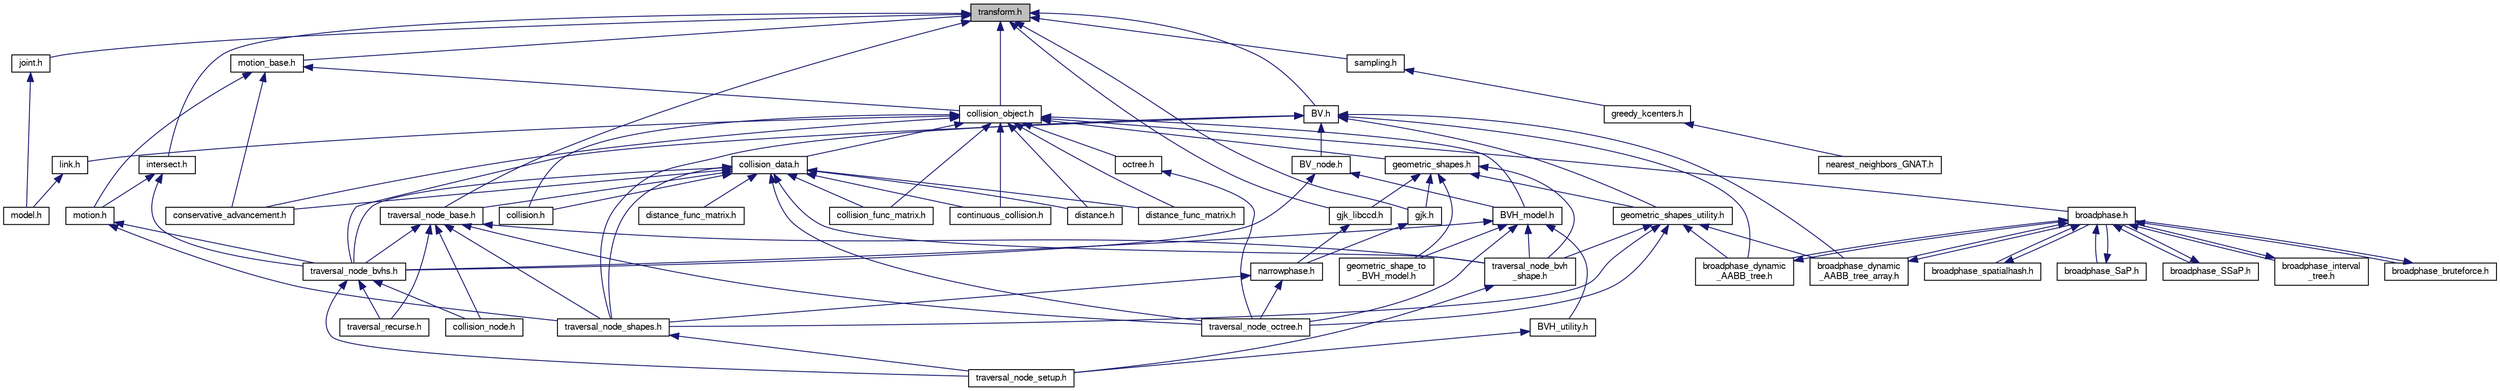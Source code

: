 digraph "transform.h"
{
  edge [fontname="FreeSans",fontsize="10",labelfontname="FreeSans",labelfontsize="10"];
  node [fontname="FreeSans",fontsize="10",shape=record];
  Node1 [label="transform.h",height=0.2,width=0.4,color="black", fillcolor="grey75", style="filled" fontcolor="black"];
  Node1 -> Node2 [dir="back",color="midnightblue",fontsize="10",style="solid",fontname="FreeSans"];
  Node2 [label="joint.h",height=0.2,width=0.4,color="black", fillcolor="white", style="filled",URL="$a00277.html"];
  Node2 -> Node3 [dir="back",color="midnightblue",fontsize="10",style="solid",fontname="FreeSans"];
  Node3 [label="model.h",height=0.2,width=0.4,color="black", fillcolor="white", style="filled",URL="$a00286.html"];
  Node1 -> Node4 [dir="back",color="midnightblue",fontsize="10",style="solid",fontname="FreeSans"];
  Node4 [label="collision_object.h",height=0.2,width=0.4,color="black", fillcolor="white", style="filled",URL="$a00249.html"];
  Node4 -> Node5 [dir="back",color="midnightblue",fontsize="10",style="solid",fontname="FreeSans"];
  Node5 [label="link.h",height=0.2,width=0.4,color="black", fillcolor="white", style="filled",URL="$a00282.html"];
  Node5 -> Node3 [dir="back",color="midnightblue",fontsize="10",style="solid",fontname="FreeSans"];
  Node4 -> Node6 [dir="back",color="midnightblue",fontsize="10",style="solid",fontname="FreeSans"];
  Node6 [label="broadphase.h",height=0.2,width=0.4,color="black", fillcolor="white", style="filled",URL="$a00227.html"];
  Node6 -> Node7 [dir="back",color="midnightblue",fontsize="10",style="solid",fontname="FreeSans"];
  Node7 [label="broadphase_bruteforce.h",height=0.2,width=0.4,color="black", fillcolor="white", style="filled",URL="$a00228.html"];
  Node7 -> Node6 [dir="back",color="midnightblue",fontsize="10",style="solid",fontname="FreeSans"];
  Node6 -> Node8 [dir="back",color="midnightblue",fontsize="10",style="solid",fontname="FreeSans"];
  Node8 [label="broadphase_spatialhash.h",height=0.2,width=0.4,color="black", fillcolor="white", style="filled",URL="$a00233.html"];
  Node8 -> Node6 [dir="back",color="midnightblue",fontsize="10",style="solid",fontname="FreeSans"];
  Node6 -> Node9 [dir="back",color="midnightblue",fontsize="10",style="solid",fontname="FreeSans"];
  Node9 [label="broadphase_SaP.h",height=0.2,width=0.4,color="black", fillcolor="white", style="filled",URL="$a00232.html"];
  Node9 -> Node6 [dir="back",color="midnightblue",fontsize="10",style="solid",fontname="FreeSans"];
  Node6 -> Node10 [dir="back",color="midnightblue",fontsize="10",style="solid",fontname="FreeSans"];
  Node10 [label="broadphase_SSaP.h",height=0.2,width=0.4,color="black", fillcolor="white", style="filled",URL="$a00235.html"];
  Node10 -> Node6 [dir="back",color="midnightblue",fontsize="10",style="solid",fontname="FreeSans"];
  Node6 -> Node11 [dir="back",color="midnightblue",fontsize="10",style="solid",fontname="FreeSans"];
  Node11 [label="broadphase_interval\l_tree.h",height=0.2,width=0.4,color="black", fillcolor="white", style="filled",URL="$a00231.html"];
  Node11 -> Node6 [dir="back",color="midnightblue",fontsize="10",style="solid",fontname="FreeSans"];
  Node6 -> Node12 [dir="back",color="midnightblue",fontsize="10",style="solid",fontname="FreeSans"];
  Node12 [label="broadphase_dynamic\l_AABB_tree.h",height=0.2,width=0.4,color="black", fillcolor="white", style="filled",URL="$a00229.html"];
  Node12 -> Node6 [dir="back",color="midnightblue",fontsize="10",style="solid",fontname="FreeSans"];
  Node6 -> Node13 [dir="back",color="midnightblue",fontsize="10",style="solid",fontname="FreeSans"];
  Node13 [label="broadphase_dynamic\l_AABB_tree_array.h",height=0.2,width=0.4,color="black", fillcolor="white", style="filled",URL="$a00230.html"];
  Node13 -> Node6 [dir="back",color="midnightblue",fontsize="10",style="solid",fontname="FreeSans"];
  Node4 -> Node14 [dir="back",color="midnightblue",fontsize="10",style="solid",fontname="FreeSans"];
  Node14 [label="geometric_shapes.h",height=0.2,width=0.4,color="black", fillcolor="white", style="filled",URL="$a00261.html"];
  Node14 -> Node15 [dir="back",color="midnightblue",fontsize="10",style="solid",fontname="FreeSans"];
  Node15 [label="geometric_shapes_utility.h",height=0.2,width=0.4,color="black", fillcolor="white", style="filled",URL="$a00262.html"];
  Node15 -> Node12 [dir="back",color="midnightblue",fontsize="10",style="solid",fontname="FreeSans"];
  Node15 -> Node13 [dir="back",color="midnightblue",fontsize="10",style="solid",fontname="FreeSans"];
  Node15 -> Node16 [dir="back",color="midnightblue",fontsize="10",style="solid",fontname="FreeSans"];
  Node16 [label="traversal_node_bvh\l_shape.h",height=0.2,width=0.4,color="black", fillcolor="white", style="filled",URL="$a00312.html"];
  Node16 -> Node17 [dir="back",color="midnightblue",fontsize="10",style="solid",fontname="FreeSans"];
  Node17 [label="traversal_node_setup.h",height=0.2,width=0.4,color="black", fillcolor="white", style="filled",URL="$a00315.html"];
  Node15 -> Node18 [dir="back",color="midnightblue",fontsize="10",style="solid",fontname="FreeSans"];
  Node18 [label="traversal_node_octree.h",height=0.2,width=0.4,color="black", fillcolor="white", style="filled",URL="$a00314.html"];
  Node15 -> Node19 [dir="back",color="midnightblue",fontsize="10",style="solid",fontname="FreeSans"];
  Node19 [label="traversal_node_shapes.h",height=0.2,width=0.4,color="black", fillcolor="white", style="filled",URL="$a00316.html"];
  Node19 -> Node17 [dir="back",color="midnightblue",fontsize="10",style="solid",fontname="FreeSans"];
  Node14 -> Node20 [dir="back",color="midnightblue",fontsize="10",style="solid",fontname="FreeSans"];
  Node20 [label="gjk.h",height=0.2,width=0.4,color="black", fillcolor="white", style="filled",URL="$a00263.html"];
  Node20 -> Node21 [dir="back",color="midnightblue",fontsize="10",style="solid",fontname="FreeSans"];
  Node21 [label="narrowphase.h",height=0.2,width=0.4,color="black", fillcolor="white", style="filled",URL="$a00291.html"];
  Node21 -> Node18 [dir="back",color="midnightblue",fontsize="10",style="solid",fontname="FreeSans"];
  Node21 -> Node19 [dir="back",color="midnightblue",fontsize="10",style="solid",fontname="FreeSans"];
  Node14 -> Node22 [dir="back",color="midnightblue",fontsize="10",style="solid",fontname="FreeSans"];
  Node22 [label="gjk_libccd.h",height=0.2,width=0.4,color="black", fillcolor="white", style="filled",URL="$a00264.html"];
  Node22 -> Node21 [dir="back",color="midnightblue",fontsize="10",style="solid",fontname="FreeSans"];
  Node14 -> Node23 [dir="back",color="midnightblue",fontsize="10",style="solid",fontname="FreeSans"];
  Node23 [label="geometric_shape_to\l_BVH_model.h",height=0.2,width=0.4,color="black", fillcolor="white", style="filled",URL="$a00260.html"];
  Node14 -> Node16 [dir="back",color="midnightblue",fontsize="10",style="solid",fontname="FreeSans"];
  Node4 -> Node24 [dir="back",color="midnightblue",fontsize="10",style="solid",fontname="FreeSans"];
  Node24 [label="BVH_model.h",height=0.2,width=0.4,color="black", fillcolor="white", style="filled",URL="$a00242.html"];
  Node24 -> Node25 [dir="back",color="midnightblue",fontsize="10",style="solid",fontname="FreeSans"];
  Node25 [label="BVH_utility.h",height=0.2,width=0.4,color="black", fillcolor="white", style="filled",URL="$a00243.html"];
  Node25 -> Node17 [dir="back",color="midnightblue",fontsize="10",style="solid",fontname="FreeSans"];
  Node24 -> Node26 [dir="back",color="midnightblue",fontsize="10",style="solid",fontname="FreeSans"];
  Node26 [label="traversal_node_bvhs.h",height=0.2,width=0.4,color="black", fillcolor="white", style="filled",URL="$a00313.html"];
  Node26 -> Node27 [dir="back",color="midnightblue",fontsize="10",style="solid",fontname="FreeSans"];
  Node27 [label="collision_node.h",height=0.2,width=0.4,color="black", fillcolor="white", style="filled",URL="$a00248.html"];
  Node26 -> Node17 [dir="back",color="midnightblue",fontsize="10",style="solid",fontname="FreeSans"];
  Node26 -> Node28 [dir="back",color="midnightblue",fontsize="10",style="solid",fontname="FreeSans"];
  Node28 [label="traversal_recurse.h",height=0.2,width=0.4,color="black", fillcolor="white", style="filled",URL="$a00317.html"];
  Node24 -> Node23 [dir="back",color="midnightblue",fontsize="10",style="solid",fontname="FreeSans"];
  Node24 -> Node16 [dir="back",color="midnightblue",fontsize="10",style="solid",fontname="FreeSans"];
  Node24 -> Node18 [dir="back",color="midnightblue",fontsize="10",style="solid",fontname="FreeSans"];
  Node4 -> Node29 [dir="back",color="midnightblue",fontsize="10",style="solid",fontname="FreeSans"];
  Node29 [label="conservative_advancement.h",height=0.2,width=0.4,color="black", fillcolor="white", style="filled",URL="$a00250.html"];
  Node4 -> Node30 [dir="back",color="midnightblue",fontsize="10",style="solid",fontname="FreeSans"];
  Node30 [label="collision_data.h",height=0.2,width=0.4,color="black", fillcolor="white", style="filled",URL="$a00246.html"];
  Node30 -> Node29 [dir="back",color="midnightblue",fontsize="10",style="solid",fontname="FreeSans"];
  Node30 -> Node31 [dir="back",color="midnightblue",fontsize="10",style="solid",fontname="FreeSans"];
  Node31 [label="collision.h",height=0.2,width=0.4,color="black", fillcolor="white", style="filled",URL="$a00245.html"];
  Node30 -> Node32 [dir="back",color="midnightblue",fontsize="10",style="solid",fontname="FreeSans"];
  Node32 [label="collision_func_matrix.h",height=0.2,width=0.4,color="black", fillcolor="white", style="filled",URL="$a00247.html"];
  Node30 -> Node33 [dir="back",color="midnightblue",fontsize="10",style="solid",fontname="FreeSans"];
  Node33 [label="traversal_node_base.h",height=0.2,width=0.4,color="black", fillcolor="white", style="filled",URL="$a00311.html"];
  Node33 -> Node27 [dir="back",color="midnightblue",fontsize="10",style="solid",fontname="FreeSans"];
  Node33 -> Node26 [dir="back",color="midnightblue",fontsize="10",style="solid",fontname="FreeSans"];
  Node33 -> Node16 [dir="back",color="midnightblue",fontsize="10",style="solid",fontname="FreeSans"];
  Node33 -> Node18 [dir="back",color="midnightblue",fontsize="10",style="solid",fontname="FreeSans"];
  Node33 -> Node19 [dir="back",color="midnightblue",fontsize="10",style="solid",fontname="FreeSans"];
  Node33 -> Node28 [dir="back",color="midnightblue",fontsize="10",style="solid",fontname="FreeSans"];
  Node30 -> Node26 [dir="back",color="midnightblue",fontsize="10",style="solid",fontname="FreeSans"];
  Node30 -> Node34 [dir="back",color="midnightblue",fontsize="10",style="solid",fontname="FreeSans"];
  Node34 [label="continuous_collision.h",height=0.2,width=0.4,color="black", fillcolor="white", style="filled",URL="$a00251.html"];
  Node30 -> Node35 [dir="back",color="midnightblue",fontsize="10",style="solid",fontname="FreeSans"];
  Node35 [label="distance.h",height=0.2,width=0.4,color="black", fillcolor="white", style="filled",URL="$a00254.html"];
  Node30 -> Node36 [dir="back",color="midnightblue",fontsize="10",style="solid",fontname="FreeSans"];
  Node36 [label="distance_func_matrix.h",height=0.2,width=0.4,color="black", fillcolor="white", style="filled",URL="$a00255.html"];
  Node30 -> Node16 [dir="back",color="midnightblue",fontsize="10",style="solid",fontname="FreeSans"];
  Node30 -> Node18 [dir="back",color="midnightblue",fontsize="10",style="solid",fontname="FreeSans"];
  Node30 -> Node19 [dir="back",color="midnightblue",fontsize="10",style="solid",fontname="FreeSans"];
  Node30 -> Node37 [dir="back",color="midnightblue",fontsize="10",style="solid",fontname="FreeSans"];
  Node37 [label="distance_func_matrix.h",height=0.2,width=0.4,color="black", fillcolor="white", style="filled",URL="$a00256.html"];
  Node4 -> Node31 [dir="back",color="midnightblue",fontsize="10",style="solid",fontname="FreeSans"];
  Node4 -> Node32 [dir="back",color="midnightblue",fontsize="10",style="solid",fontname="FreeSans"];
  Node4 -> Node34 [dir="back",color="midnightblue",fontsize="10",style="solid",fontname="FreeSans"];
  Node4 -> Node35 [dir="back",color="midnightblue",fontsize="10",style="solid",fontname="FreeSans"];
  Node4 -> Node36 [dir="back",color="midnightblue",fontsize="10",style="solid",fontname="FreeSans"];
  Node4 -> Node38 [dir="back",color="midnightblue",fontsize="10",style="solid",fontname="FreeSans"];
  Node38 [label="octree.h",height=0.2,width=0.4,color="black", fillcolor="white", style="filled",URL="$a00300.html"];
  Node38 -> Node18 [dir="back",color="midnightblue",fontsize="10",style="solid",fontname="FreeSans"];
  Node1 -> Node39 [dir="back",color="midnightblue",fontsize="10",style="solid",fontname="FreeSans"];
  Node39 [label="motion_base.h",height=0.2,width=0.4,color="black", fillcolor="white", style="filled",URL="$a00290.html"];
  Node39 -> Node4 [dir="back",color="midnightblue",fontsize="10",style="solid",fontname="FreeSans"];
  Node39 -> Node29 [dir="back",color="midnightblue",fontsize="10",style="solid",fontname="FreeSans"];
  Node39 -> Node40 [dir="back",color="midnightblue",fontsize="10",style="solid",fontname="FreeSans"];
  Node40 [label="motion.h",height=0.2,width=0.4,color="black", fillcolor="white", style="filled",URL="$a00289.html"];
  Node40 -> Node26 [dir="back",color="midnightblue",fontsize="10",style="solid",fontname="FreeSans"];
  Node40 -> Node19 [dir="back",color="midnightblue",fontsize="10",style="solid",fontname="FreeSans"];
  Node1 -> Node41 [dir="back",color="midnightblue",fontsize="10",style="solid",fontname="FreeSans"];
  Node41 [label="BV.h",height=0.2,width=0.4,color="black", fillcolor="white", style="filled",URL="$a00236.html"];
  Node41 -> Node12 [dir="back",color="midnightblue",fontsize="10",style="solid",fontname="FreeSans"];
  Node41 -> Node15 [dir="back",color="midnightblue",fontsize="10",style="solid",fontname="FreeSans"];
  Node41 -> Node13 [dir="back",color="midnightblue",fontsize="10",style="solid",fontname="FreeSans"];
  Node41 -> Node42 [dir="back",color="midnightblue",fontsize="10",style="solid",fontname="FreeSans"];
  Node42 [label="BV_node.h",height=0.2,width=0.4,color="black", fillcolor="white", style="filled",URL="$a00238.html"];
  Node42 -> Node24 [dir="back",color="midnightblue",fontsize="10",style="solid",fontname="FreeSans"];
  Node42 -> Node26 [dir="back",color="midnightblue",fontsize="10",style="solid",fontname="FreeSans"];
  Node41 -> Node26 [dir="back",color="midnightblue",fontsize="10",style="solid",fontname="FreeSans"];
  Node41 -> Node19 [dir="back",color="midnightblue",fontsize="10",style="solid",fontname="FreeSans"];
  Node1 -> Node43 [dir="back",color="midnightblue",fontsize="10",style="solid",fontname="FreeSans"];
  Node43 [label="intersect.h",height=0.2,width=0.4,color="black", fillcolor="white", style="filled",URL="$a00272.html"];
  Node43 -> Node40 [dir="back",color="midnightblue",fontsize="10",style="solid",fontname="FreeSans"];
  Node43 -> Node26 [dir="back",color="midnightblue",fontsize="10",style="solid",fontname="FreeSans"];
  Node1 -> Node33 [dir="back",color="midnightblue",fontsize="10",style="solid",fontname="FreeSans"];
  Node1 -> Node44 [dir="back",color="midnightblue",fontsize="10",style="solid",fontname="FreeSans"];
  Node44 [label="sampling.h",height=0.2,width=0.4,color="black", fillcolor="white", style="filled",URL="$a00303.html"];
  Node44 -> Node45 [dir="back",color="midnightblue",fontsize="10",style="solid",fontname="FreeSans"];
  Node45 [label="greedy_kcenters.h",height=0.2,width=0.4,color="black", fillcolor="white", style="filled",URL="$a00265.html"];
  Node45 -> Node46 [dir="back",color="midnightblue",fontsize="10",style="solid",fontname="FreeSans"];
  Node46 [label="nearest_neighbors_GNAT.h",height=0.2,width=0.4,color="black", fillcolor="white", style="filled",URL="$a00294.html"];
  Node1 -> Node20 [dir="back",color="midnightblue",fontsize="10",style="solid",fontname="FreeSans"];
  Node1 -> Node22 [dir="back",color="midnightblue",fontsize="10",style="solid",fontname="FreeSans"];
}
